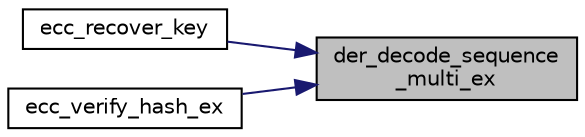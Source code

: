 digraph "der_decode_sequence_multi_ex"
{
 // LATEX_PDF_SIZE
  edge [fontname="Helvetica",fontsize="10",labelfontname="Helvetica",labelfontsize="10"];
  node [fontname="Helvetica",fontsize="10",shape=record];
  rankdir="RL";
  Node188 [label="der_decode_sequence\l_multi_ex",height=0.2,width=0.4,color="black", fillcolor="grey75", style="filled", fontcolor="black",tooltip="Decode a SEQUENCE type using a VA list."];
  Node188 -> Node189 [dir="back",color="midnightblue",fontsize="10",style="solid",fontname="Helvetica"];
  Node189 [label="ecc_recover_key",height=0.2,width=0.4,color="black", fillcolor="white", style="filled",URL="$ecc__recover__key_8c.html#a42d1c0f03dd10a8ea98836bab2c1e6c6",tooltip="Recover ECC public key from signature and hash."];
  Node188 -> Node190 [dir="back",color="midnightblue",fontsize="10",style="solid",fontname="Helvetica"];
  Node190 [label="ecc_verify_hash_ex",height=0.2,width=0.4,color="black", fillcolor="white", style="filled",URL="$ecc__verify__hash_8c.html#a6c4f6d0c99e8dbcff4e1064179f20214",tooltip="Verify an ECC signature in RFC7518 format."];
}
